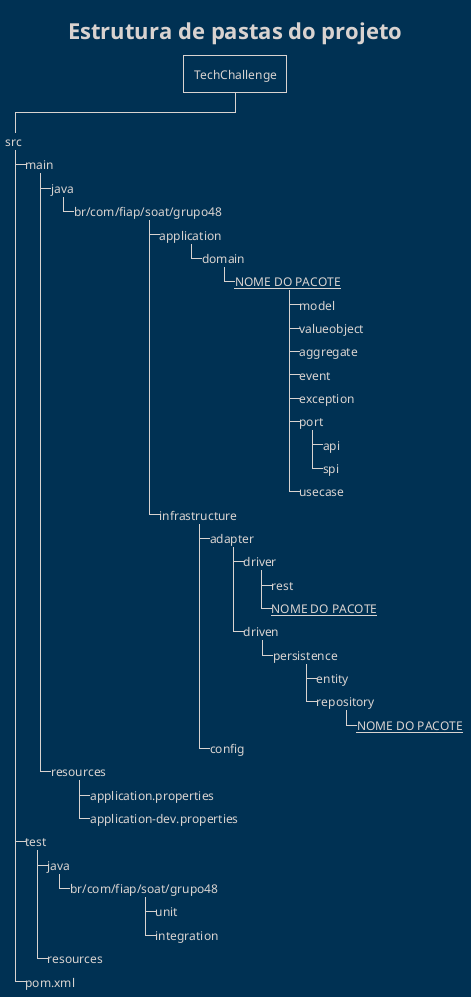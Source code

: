 @startwbs ProjectFolderStructure

!theme blueprint
'!theme mimeograph
'!theme reddress-darkblue
'!theme vibrant

title
    Estrutura de pastas do projeto
end title

* TechChallenge
**_ src
***_ main
****_ java
*****_ br/com/fiap/soat/grupo48
******_ application
*******_ domain
********_ __NOME DO PACOTE__
*********_ model
*********_ valueobject
*********_ aggregate
*********_ event
*********_ exception
*********_ port
**********_ api
**********_ spi
*********_ usecase
******_ infrastructure
*******_ adapter
********_ driver
*********_ rest
*********_ __NOME DO PACOTE__
********_ driven
*********_ persistence
**********_ entity
**********_ repository
***********_ __NOME DO PACOTE__
*******_ config
****_ resources
*****_ application.properties
*****_ application-dev.properties
***_ test
****_ java
*****_ br/com/fiap/soat/grupo48
******_ unit
******_ integration
****_ resources
***_ pom.xml

@endwbs